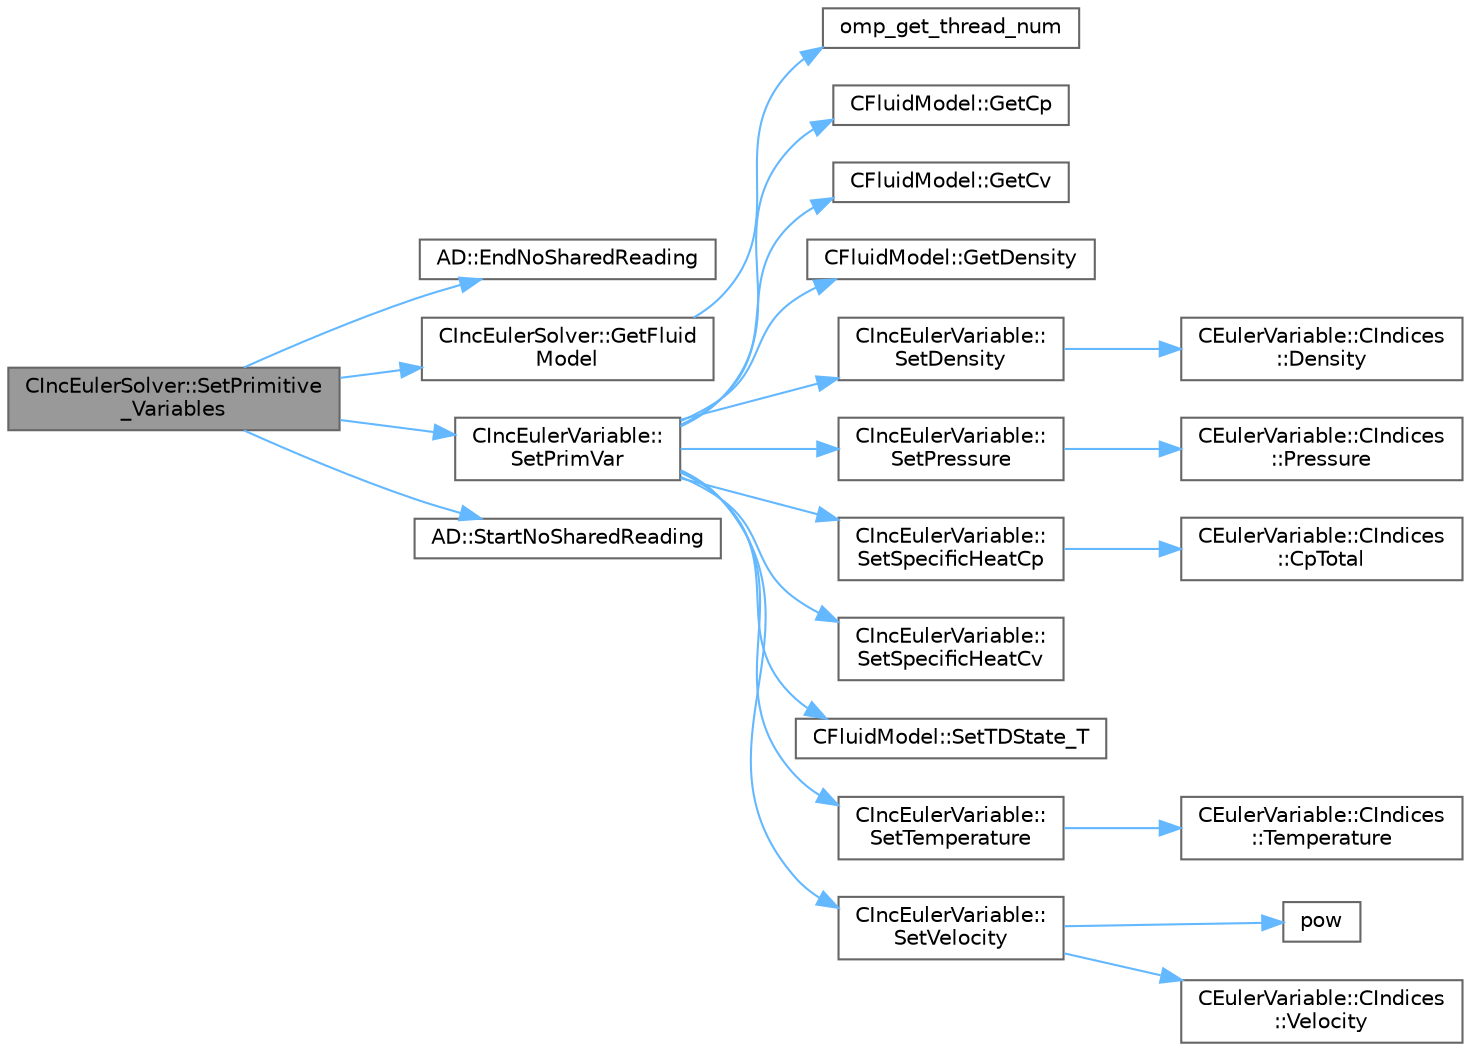 digraph "CIncEulerSolver::SetPrimitive_Variables"
{
 // LATEX_PDF_SIZE
  bgcolor="transparent";
  edge [fontname=Helvetica,fontsize=10,labelfontname=Helvetica,labelfontsize=10];
  node [fontname=Helvetica,fontsize=10,shape=box,height=0.2,width=0.4];
  rankdir="LR";
  Node1 [id="Node000001",label="CIncEulerSolver::SetPrimitive\l_Variables",height=0.2,width=0.4,color="gray40", fillcolor="grey60", style="filled", fontcolor="black",tooltip="Compute the velocity^2, SoundSpeed, Pressure, Enthalpy, Viscosity."];
  Node1 -> Node2 [id="edge1_Node000001_Node000002",color="steelblue1",style="solid",tooltip=" "];
  Node2 [id="Node000002",label="AD::EndNoSharedReading",height=0.2,width=0.4,color="grey40", fillcolor="white", style="filled",URL="$namespaceAD.html#ac7ec9bb1bce9a9b429ca4f355ffa8d3f",tooltip="End the \"no shared reading\" adjoint evaluation mode."];
  Node1 -> Node3 [id="edge2_Node000001_Node000003",color="steelblue1",style="solid",tooltip=" "];
  Node3 [id="Node000003",label="CIncEulerSolver::GetFluid\lModel",height=0.2,width=0.4,color="grey40", fillcolor="white", style="filled",URL="$classCIncEulerSolver.html#ac7558bd2cb1ee41f9fcb0bb1b294efdf",tooltip="Compute the pressure at the infinity."];
  Node3 -> Node4 [id="edge3_Node000003_Node000004",color="steelblue1",style="solid",tooltip=" "];
  Node4 [id="Node000004",label="omp_get_thread_num",height=0.2,width=0.4,color="grey40", fillcolor="white", style="filled",URL="$omp__structure_8hpp.html#aad63dd7e34961dbbd2e8774e7f6bc2d0",tooltip="Index of current thread, akin to MPI rank."];
  Node1 -> Node5 [id="edge4_Node000001_Node000005",color="steelblue1",style="solid",tooltip=" "];
  Node5 [id="Node000005",label="CIncEulerVariable::\lSetPrimVar",height=0.2,width=0.4,color="grey40", fillcolor="white", style="filled",URL="$classCIncEulerVariable.html#abc66a196b40ca84ace2a2d150e342536",tooltip="Set all the primitive variables for incompressible flows."];
  Node5 -> Node6 [id="edge5_Node000005_Node000006",color="steelblue1",style="solid",tooltip=" "];
  Node6 [id="Node000006",label="CFluidModel::GetCp",height=0.2,width=0.4,color="grey40", fillcolor="white", style="filled",URL="$classCFluidModel.html#a9b12761e0a9de292d4929f053e9047f7",tooltip="Get fluid specific heat at constant pressure."];
  Node5 -> Node7 [id="edge6_Node000005_Node000007",color="steelblue1",style="solid",tooltip=" "];
  Node7 [id="Node000007",label="CFluidModel::GetCv",height=0.2,width=0.4,color="grey40", fillcolor="white", style="filled",URL="$classCFluidModel.html#aa413b297485cf36c0498b7a64f048ece",tooltip="Get fluid specific heat at constant volume."];
  Node5 -> Node8 [id="edge7_Node000005_Node000008",color="steelblue1",style="solid",tooltip=" "];
  Node8 [id="Node000008",label="CFluidModel::GetDensity",height=0.2,width=0.4,color="grey40", fillcolor="white", style="filled",URL="$classCFluidModel.html#aea74264efe7875c6f8c0aa62e3ccd62a",tooltip="Get fluid density."];
  Node5 -> Node9 [id="edge8_Node000005_Node000009",color="steelblue1",style="solid",tooltip=" "];
  Node9 [id="Node000009",label="CIncEulerVariable::\lSetDensity",height=0.2,width=0.4,color="grey40", fillcolor="white", style="filled",URL="$classCIncEulerVariable.html#ae394f7fcb010c18629cf9b1241d9ac4a",tooltip="Set the value of the density for the incompressible flows."];
  Node9 -> Node10 [id="edge9_Node000009_Node000010",color="steelblue1",style="solid",tooltip=" "];
  Node10 [id="Node000010",label="CEulerVariable::CIndices\l::Density",height=0.2,width=0.4,color="grey40", fillcolor="white", style="filled",URL="$structCEulerVariable_1_1CIndices.html#a3e46a08b8835237b42a89ea488e2f2da",tooltip=" "];
  Node5 -> Node11 [id="edge10_Node000005_Node000011",color="steelblue1",style="solid",tooltip=" "];
  Node11 [id="Node000011",label="CIncEulerVariable::\lSetPressure",height=0.2,width=0.4,color="grey40", fillcolor="white", style="filled",URL="$classCIncEulerVariable.html#ad0aac559b10e289278681688f89d1028",tooltip="Set the value of the pressure."];
  Node11 -> Node12 [id="edge11_Node000011_Node000012",color="steelblue1",style="solid",tooltip=" "];
  Node12 [id="Node000012",label="CEulerVariable::CIndices\l::Pressure",height=0.2,width=0.4,color="grey40", fillcolor="white", style="filled",URL="$structCEulerVariable_1_1CIndices.html#a71ffbd849fd584ff3a787411497d3007",tooltip=" "];
  Node5 -> Node13 [id="edge12_Node000005_Node000013",color="steelblue1",style="solid",tooltip=" "];
  Node13 [id="Node000013",label="CIncEulerVariable::\lSetSpecificHeatCp",height=0.2,width=0.4,color="grey40", fillcolor="white", style="filled",URL="$classCIncEulerVariable.html#a859693d039dad5ccc5244e0d46bd6c5a",tooltip="Set the specific heat Cp."];
  Node13 -> Node14 [id="edge13_Node000013_Node000014",color="steelblue1",style="solid",tooltip=" "];
  Node14 [id="Node000014",label="CEulerVariable::CIndices\l::CpTotal",height=0.2,width=0.4,color="grey40", fillcolor="white", style="filled",URL="$structCEulerVariable_1_1CIndices.html#a2ac0b6dd55633f82eaf3c4f631ce95e2",tooltip=" "];
  Node5 -> Node15 [id="edge14_Node000005_Node000015",color="steelblue1",style="solid",tooltip=" "];
  Node15 [id="Node000015",label="CIncEulerVariable::\lSetSpecificHeatCv",height=0.2,width=0.4,color="grey40", fillcolor="white", style="filled",URL="$classCIncEulerVariable.html#ae285db7a4e11baf1bcda6fce0da7e01c",tooltip="Set the specific heat Cv."];
  Node5 -> Node16 [id="edge15_Node000005_Node000016",color="steelblue1",style="solid",tooltip=" "];
  Node16 [id="Node000016",label="CFluidModel::SetTDState_T",height=0.2,width=0.4,color="grey40", fillcolor="white", style="filled",URL="$classCFluidModel.html#ab0bc7bb21dd1bb66120e4050cdab56e4",tooltip="Virtual member."];
  Node5 -> Node17 [id="edge16_Node000005_Node000017",color="steelblue1",style="solid",tooltip=" "];
  Node17 [id="Node000017",label="CIncEulerVariable::\lSetTemperature",height=0.2,width=0.4,color="grey40", fillcolor="white", style="filled",URL="$classCIncEulerVariable.html#a8643c68d9300cdf94f165043a6cc33d2",tooltip="Set the value of the temperature for incompressible flows with energy equation."];
  Node17 -> Node18 [id="edge17_Node000017_Node000018",color="steelblue1",style="solid",tooltip=" "];
  Node18 [id="Node000018",label="CEulerVariable::CIndices\l::Temperature",height=0.2,width=0.4,color="grey40", fillcolor="white", style="filled",URL="$structCEulerVariable_1_1CIndices.html#a9f726f960cabadafb6de79c7f9326952",tooltip=" "];
  Node5 -> Node19 [id="edge18_Node000005_Node000019",color="steelblue1",style="solid",tooltip=" "];
  Node19 [id="Node000019",label="CIncEulerVariable::\lSetVelocity",height=0.2,width=0.4,color="grey40", fillcolor="white", style="filled",URL="$classCIncEulerVariable.html#a91da058a4a6dd571a0f433b73bb55f5c",tooltip="Set the value of the density for the incompressible flows."];
  Node19 -> Node20 [id="edge19_Node000019_Node000020",color="steelblue1",style="solid",tooltip=" "];
  Node20 [id="Node000020",label="pow",height=0.2,width=0.4,color="grey40", fillcolor="white", style="filled",URL="$group__SIMD.html#ga768cbdeba8e4567257959378fba27f17",tooltip=" "];
  Node19 -> Node21 [id="edge20_Node000019_Node000021",color="steelblue1",style="solid",tooltip=" "];
  Node21 [id="Node000021",label="CEulerVariable::CIndices\l::Velocity",height=0.2,width=0.4,color="grey40", fillcolor="white", style="filled",URL="$structCEulerVariable_1_1CIndices.html#a37140bae15b27e5d1c970468d80fb3ae",tooltip=" "];
  Node1 -> Node22 [id="edge21_Node000001_Node000022",color="steelblue1",style="solid",tooltip=" "];
  Node22 [id="Node000022",label="AD::StartNoSharedReading",height=0.2,width=0.4,color="grey40", fillcolor="white", style="filled",URL="$namespaceAD.html#ac6c34b1654aff3cb19cb0e0de7f2ae5b",tooltip="Begin a hybrid parallel adjoint evaluation mode that assumes an inherently safe reverse path."];
}

